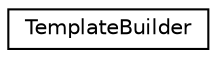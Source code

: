 digraph "Graphical Class Hierarchy"
{
  edge [fontname="Helvetica",fontsize="10",labelfontname="Helvetica",labelfontsize="10"];
  node [fontname="Helvetica",fontsize="10",shape=record];
  rankdir="LR";
  Node0 [label="TemplateBuilder",height=0.2,width=0.4,color="black", fillcolor="white", style="filled",URL="$classTemplateBuilder.html"];
}
